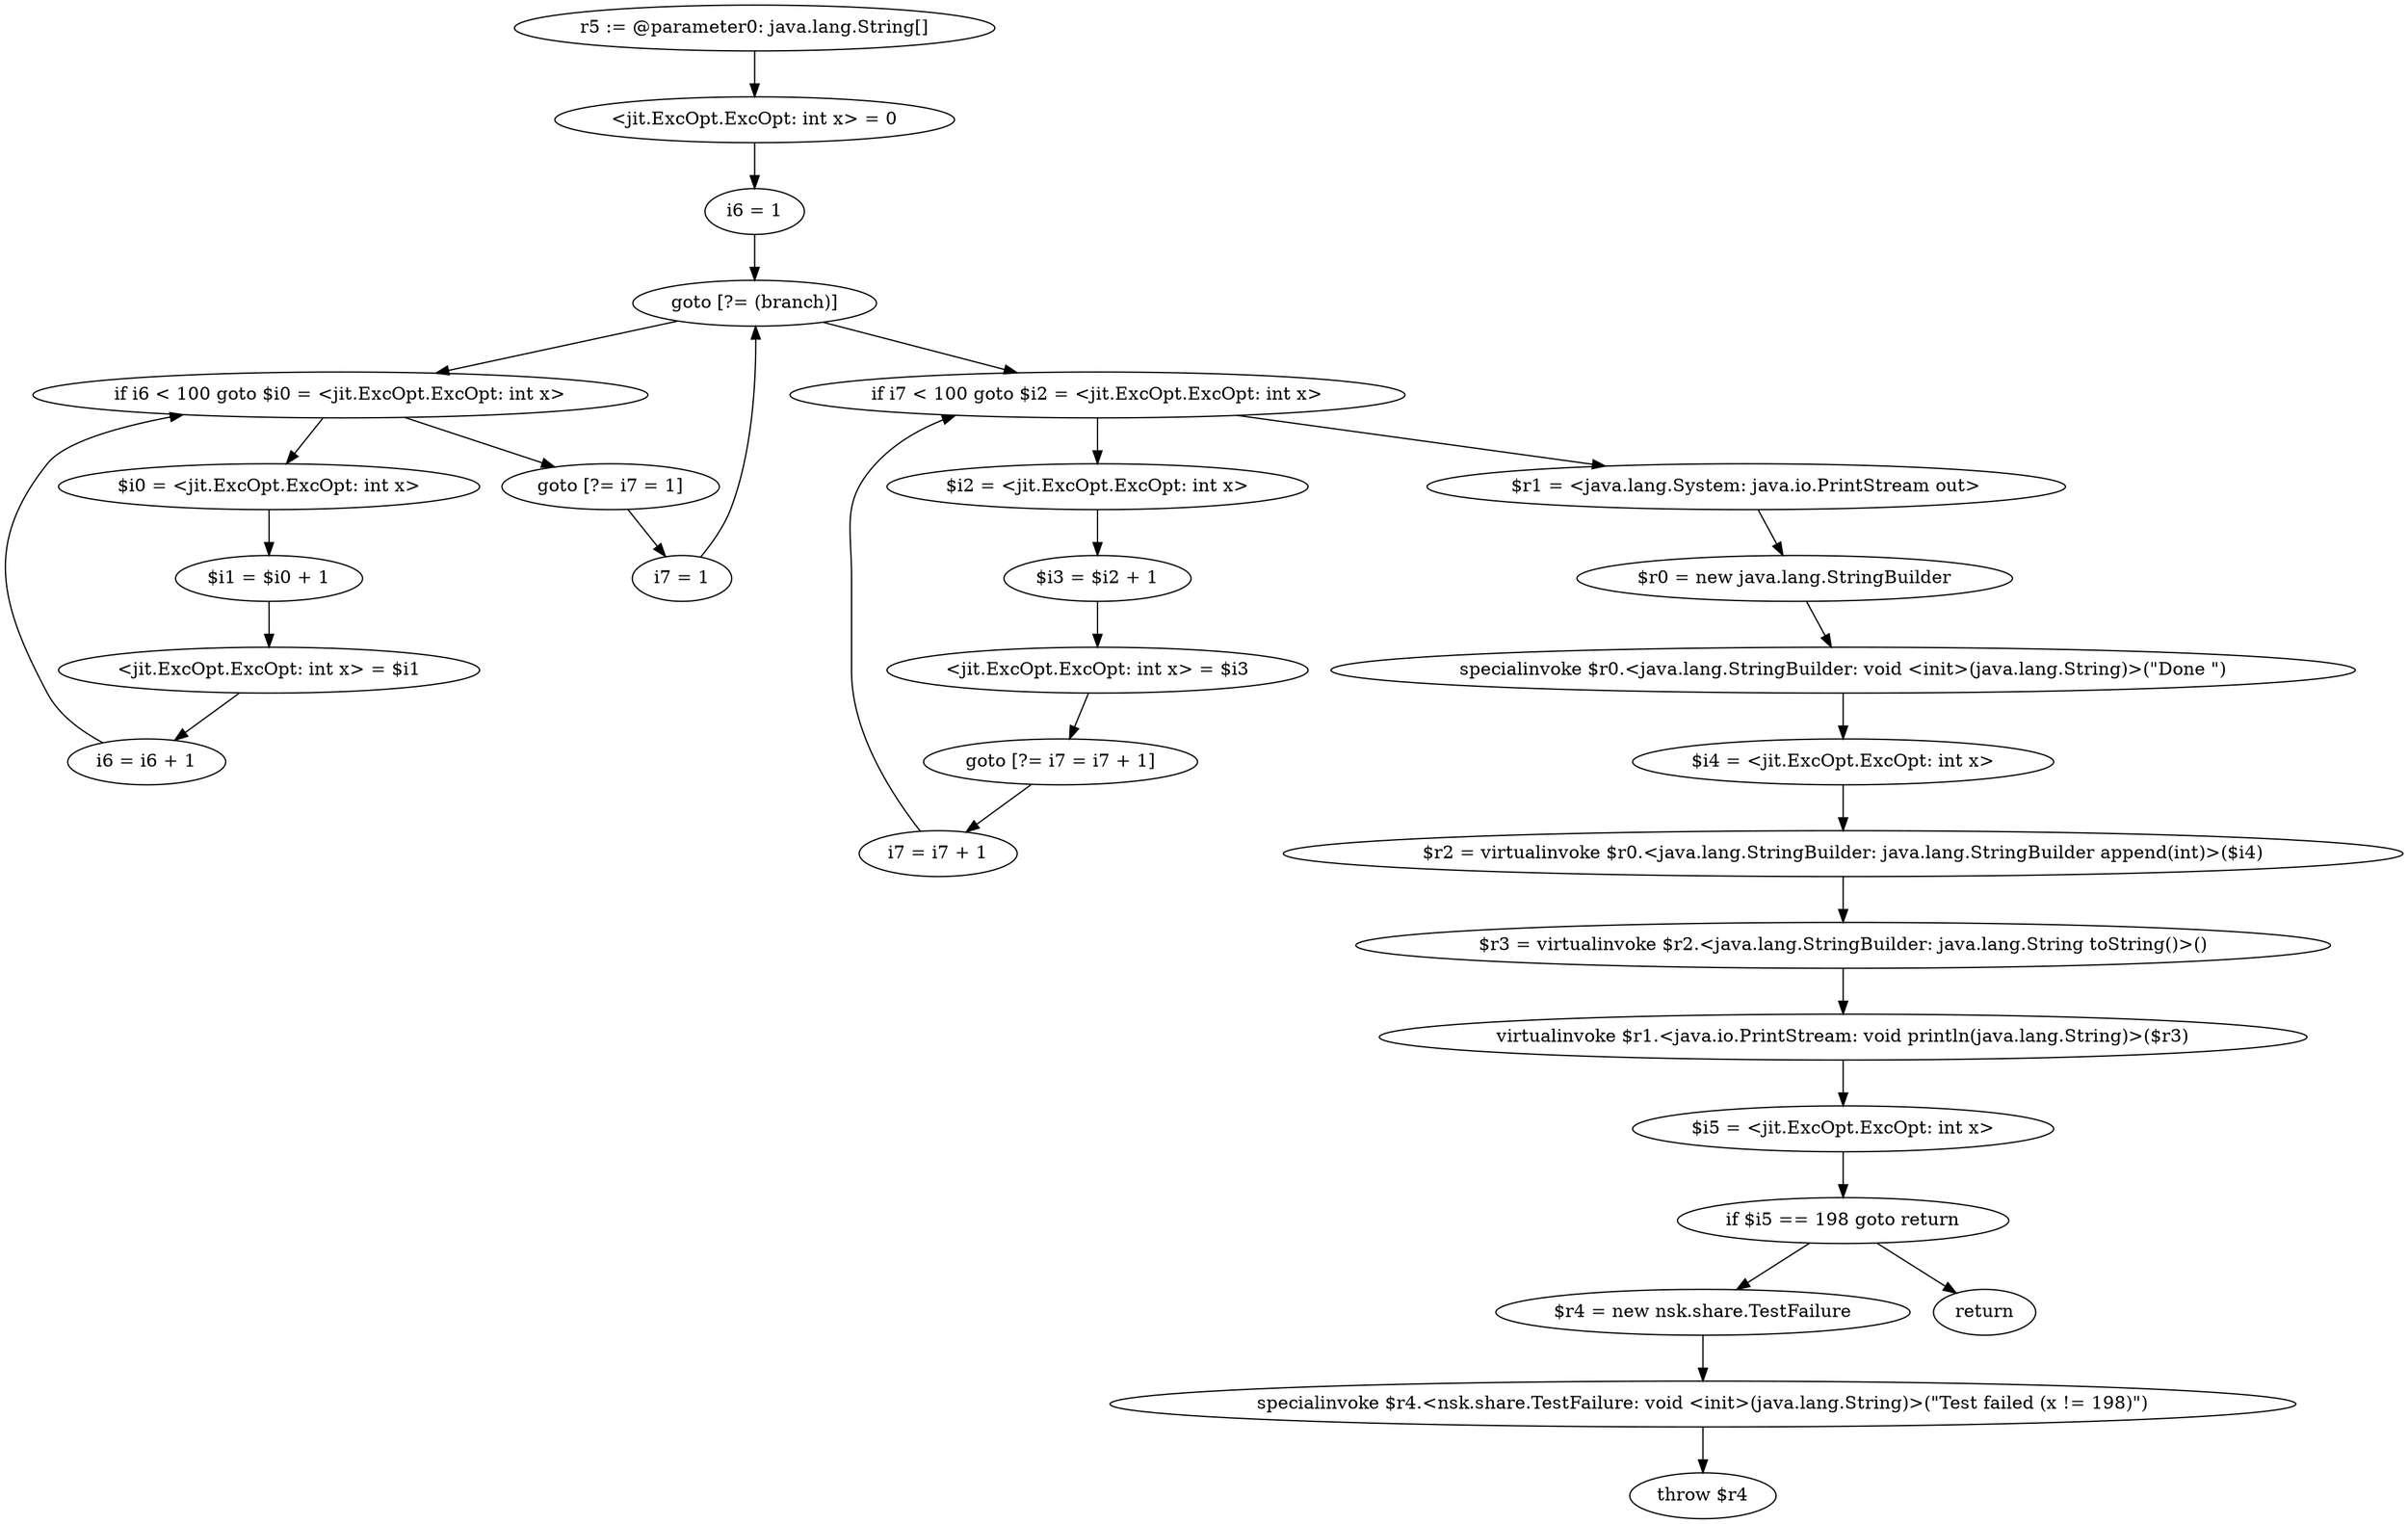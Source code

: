 digraph "unitGraph" {
    "r5 := @parameter0: java.lang.String[]"
    "<jit.ExcOpt.ExcOpt: int x> = 0"
    "i6 = 1"
    "goto [?= (branch)]"
    "$i0 = <jit.ExcOpt.ExcOpt: int x>"
    "$i1 = $i0 + 1"
    "<jit.ExcOpt.ExcOpt: int x> = $i1"
    "i6 = i6 + 1"
    "if i6 < 100 goto $i0 = <jit.ExcOpt.ExcOpt: int x>"
    "goto [?= i7 = 1]"
    "i7 = 1"
    "$i2 = <jit.ExcOpt.ExcOpt: int x>"
    "$i3 = $i2 + 1"
    "<jit.ExcOpt.ExcOpt: int x> = $i3"
    "goto [?= i7 = i7 + 1]"
    "i7 = i7 + 1"
    "if i7 < 100 goto $i2 = <jit.ExcOpt.ExcOpt: int x>"
    "$r1 = <java.lang.System: java.io.PrintStream out>"
    "$r0 = new java.lang.StringBuilder"
    "specialinvoke $r0.<java.lang.StringBuilder: void <init>(java.lang.String)>(\"Done \")"
    "$i4 = <jit.ExcOpt.ExcOpt: int x>"
    "$r2 = virtualinvoke $r0.<java.lang.StringBuilder: java.lang.StringBuilder append(int)>($i4)"
    "$r3 = virtualinvoke $r2.<java.lang.StringBuilder: java.lang.String toString()>()"
    "virtualinvoke $r1.<java.io.PrintStream: void println(java.lang.String)>($r3)"
    "$i5 = <jit.ExcOpt.ExcOpt: int x>"
    "if $i5 == 198 goto return"
    "$r4 = new nsk.share.TestFailure"
    "specialinvoke $r4.<nsk.share.TestFailure: void <init>(java.lang.String)>(\"Test failed (x != 198)\")"
    "throw $r4"
    "return"
    "r5 := @parameter0: java.lang.String[]"->"<jit.ExcOpt.ExcOpt: int x> = 0";
    "<jit.ExcOpt.ExcOpt: int x> = 0"->"i6 = 1";
    "i6 = 1"->"goto [?= (branch)]";
    "goto [?= (branch)]"->"if i6 < 100 goto $i0 = <jit.ExcOpt.ExcOpt: int x>";
    "$i0 = <jit.ExcOpt.ExcOpt: int x>"->"$i1 = $i0 + 1";
    "$i1 = $i0 + 1"->"<jit.ExcOpt.ExcOpt: int x> = $i1";
    "<jit.ExcOpt.ExcOpt: int x> = $i1"->"i6 = i6 + 1";
    "i6 = i6 + 1"->"if i6 < 100 goto $i0 = <jit.ExcOpt.ExcOpt: int x>";
    "if i6 < 100 goto $i0 = <jit.ExcOpt.ExcOpt: int x>"->"goto [?= i7 = 1]";
    "if i6 < 100 goto $i0 = <jit.ExcOpt.ExcOpt: int x>"->"$i0 = <jit.ExcOpt.ExcOpt: int x>";
    "goto [?= i7 = 1]"->"i7 = 1";
    "i7 = 1"->"goto [?= (branch)]";
    "goto [?= (branch)]"->"if i7 < 100 goto $i2 = <jit.ExcOpt.ExcOpt: int x>";
    "$i2 = <jit.ExcOpt.ExcOpt: int x>"->"$i3 = $i2 + 1";
    "$i3 = $i2 + 1"->"<jit.ExcOpt.ExcOpt: int x> = $i3";
    "<jit.ExcOpt.ExcOpt: int x> = $i3"->"goto [?= i7 = i7 + 1]";
    "goto [?= i7 = i7 + 1]"->"i7 = i7 + 1";
    "i7 = i7 + 1"->"if i7 < 100 goto $i2 = <jit.ExcOpt.ExcOpt: int x>";
    "if i7 < 100 goto $i2 = <jit.ExcOpt.ExcOpt: int x>"->"$r1 = <java.lang.System: java.io.PrintStream out>";
    "if i7 < 100 goto $i2 = <jit.ExcOpt.ExcOpt: int x>"->"$i2 = <jit.ExcOpt.ExcOpt: int x>";
    "$r1 = <java.lang.System: java.io.PrintStream out>"->"$r0 = new java.lang.StringBuilder";
    "$r0 = new java.lang.StringBuilder"->"specialinvoke $r0.<java.lang.StringBuilder: void <init>(java.lang.String)>(\"Done \")";
    "specialinvoke $r0.<java.lang.StringBuilder: void <init>(java.lang.String)>(\"Done \")"->"$i4 = <jit.ExcOpt.ExcOpt: int x>";
    "$i4 = <jit.ExcOpt.ExcOpt: int x>"->"$r2 = virtualinvoke $r0.<java.lang.StringBuilder: java.lang.StringBuilder append(int)>($i4)";
    "$r2 = virtualinvoke $r0.<java.lang.StringBuilder: java.lang.StringBuilder append(int)>($i4)"->"$r3 = virtualinvoke $r2.<java.lang.StringBuilder: java.lang.String toString()>()";
    "$r3 = virtualinvoke $r2.<java.lang.StringBuilder: java.lang.String toString()>()"->"virtualinvoke $r1.<java.io.PrintStream: void println(java.lang.String)>($r3)";
    "virtualinvoke $r1.<java.io.PrintStream: void println(java.lang.String)>($r3)"->"$i5 = <jit.ExcOpt.ExcOpt: int x>";
    "$i5 = <jit.ExcOpt.ExcOpt: int x>"->"if $i5 == 198 goto return";
    "if $i5 == 198 goto return"->"$r4 = new nsk.share.TestFailure";
    "if $i5 == 198 goto return"->"return";
    "$r4 = new nsk.share.TestFailure"->"specialinvoke $r4.<nsk.share.TestFailure: void <init>(java.lang.String)>(\"Test failed (x != 198)\")";
    "specialinvoke $r4.<nsk.share.TestFailure: void <init>(java.lang.String)>(\"Test failed (x != 198)\")"->"throw $r4";
}
